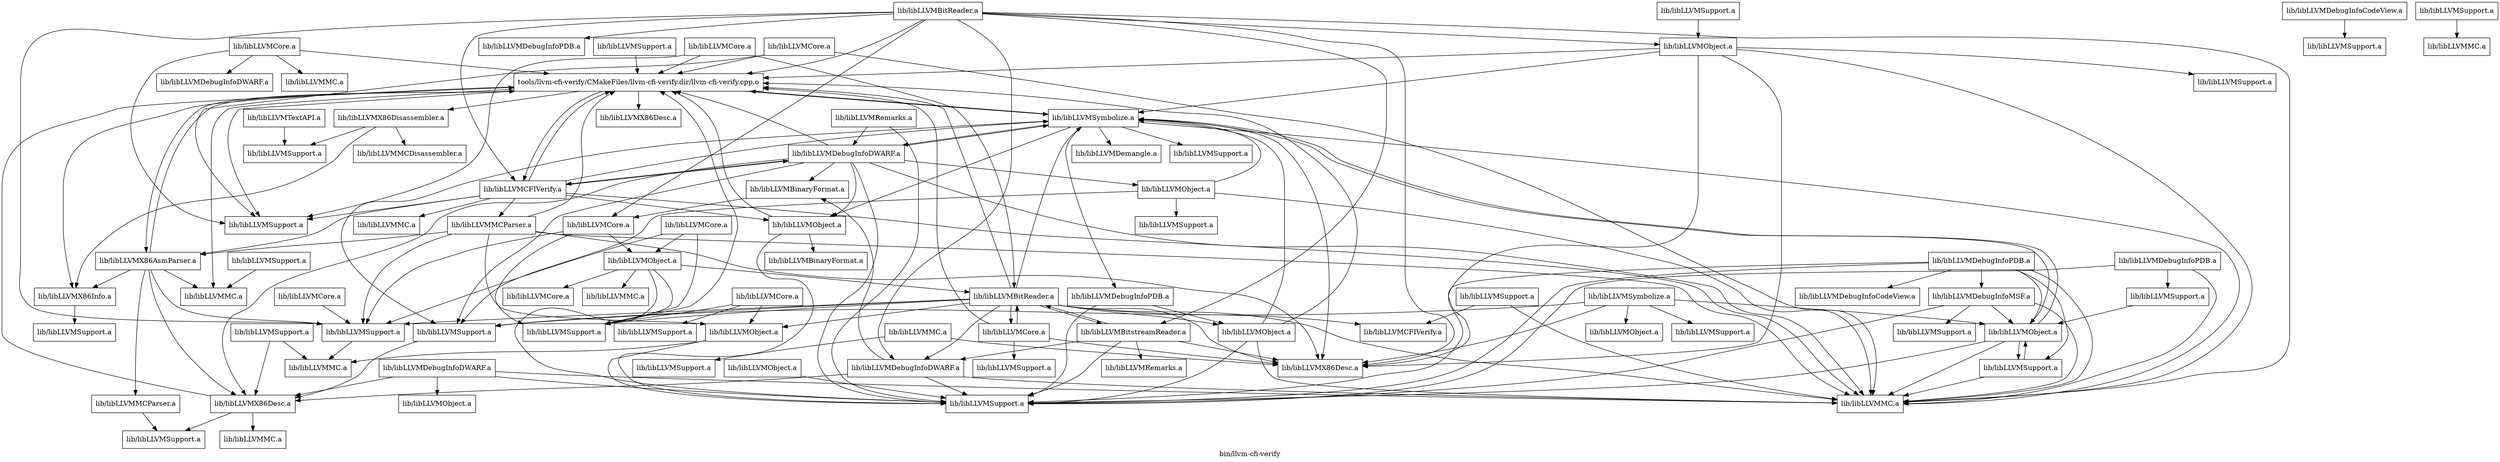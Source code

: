 digraph "bin/llvm-cfi-verify" {
	label="bin/llvm-cfi-verify";

	Node0x55ecb4710b18 [shape=record,shape=record,label="{tools/llvm-cfi-verify/CMakeFiles/llvm-cfi-verify.dir/llvm-cfi-verify.cpp.o}"];
	Node0x55ecb4710b18 -> Node0x55ecb470f320;
	Node0x55ecb4710b18 -> Node0x55ecb4705788;
	Node0x55ecb4710b18 -> Node0x55ecb46fffc8;
	Node0x55ecb4710b18 -> Node0x55ecb47150f8;
	Node0x55ecb4710b18 -> Node0x55ecb47019c8;
	Node0x55ecb4710b18 -> Node0x55ecb470aa68;
	Node0x55ecb4710b18 -> Node0x55ecb47045a8;
	Node0x55ecb4710b18 -> Node0x55ecb4708bf0;
	Node0x55ecb470f320 [shape=record,shape=record,label="{lib/libLLVMX86AsmParser.a}"];
	Node0x55ecb470f320 -> Node0x55ecb4710b18;
	Node0x55ecb470f320 -> Node0x55ecb470e140;
	Node0x55ecb470f320 -> Node0x55ecb47150f8;
	Node0x55ecb470f320 -> Node0x55ecb47019c8;
	Node0x55ecb470f320 -> Node0x55ecb470d8b8;
	Node0x55ecb470f320 -> Node0x55ecb470ae78;
	Node0x55ecb4705788 [shape=record,shape=record,label="{lib/libLLVMX86Desc.a}"];
	Node0x55ecb46fffc8 [shape=record,shape=record,label="{lib/libLLVMX86Disassembler.a}"];
	Node0x55ecb46fffc8 -> Node0x55ecb47150f8;
	Node0x55ecb46fffc8 -> Node0x55ecb46fed80;
	Node0x55ecb46fffc8 -> Node0x55ecb470dbf8;
	Node0x55ecb47150f8 [shape=record,shape=record,label="{lib/libLLVMX86Info.a}"];
	Node0x55ecb47150f8 -> Node0x55ecb4705f40;
	Node0x55ecb47019c8 [shape=record,shape=record,label="{lib/libLLVMMC.a}"];
	Node0x55ecb470aa68 [shape=record,shape=record,label="{lib/libLLVMSupport.a}"];
	Node0x55ecb47045a8 [shape=record,shape=record,label="{lib/libLLVMSymbolize.a}"];
	Node0x55ecb47045a8 -> Node0x55ecb4710b18;
	Node0x55ecb47045a8 -> Node0x55ecb4707a78;
	Node0x55ecb47045a8 -> Node0x55ecb47162d8;
	Node0x55ecb47045a8 -> Node0x55ecb4701fe0;
	Node0x55ecb47045a8 -> Node0x55ecb4702118;
	Node0x55ecb47045a8 -> Node0x55ecb470e9c8;
	Node0x55ecb47045a8 -> Node0x55ecb4712990;
	Node0x55ecb47045a8 -> Node0x55ecb470c740;
	Node0x55ecb47045a8 -> Node0x55ecb470ebd0;
	Node0x55ecb47045a8 -> Node0x55ecb470e278;
	Node0x55ecb4708bf0 [shape=record,shape=record,label="{lib/libLLVMCFIVerify.a}"];
	Node0x55ecb4708bf0 -> Node0x55ecb4710b18;
	Node0x55ecb4708bf0 -> Node0x55ecb470f320;
	Node0x55ecb4708bf0 -> Node0x55ecb47162d8;
	Node0x55ecb4708bf0 -> Node0x55ecb470aa68;
	Node0x55ecb4708bf0 -> Node0x55ecb47045a8;
	Node0x55ecb4708bf0 -> Node0x55ecb4702118;
	Node0x55ecb4708bf0 -> Node0x55ecb470e1a8;
	Node0x55ecb4708bf0 -> Node0x55ecb4708f98;
	Node0x55ecb4708bf0 -> Node0x55ecb470ebd0;
	Node0x55ecb470e140 [shape=record,shape=record,label="{lib/libLLVMX86Desc.a}"];
	Node0x55ecb470e140 -> Node0x55ecb4710b18;
	Node0x55ecb470e140 -> Node0x55ecb46ff9b0;
	Node0x55ecb470e140 -> Node0x55ecb47071f0;
	Node0x55ecb470d8b8 [shape=record,shape=record,label="{lib/libLLVMMCParser.a}"];
	Node0x55ecb470d8b8 -> Node0x55ecb47071f0;
	Node0x55ecb470ae78 [shape=record,shape=record,label="{lib/libLLVMSupport.a}"];
	Node0x55ecb470ae78 -> Node0x55ecb46ff1f8;
	Node0x55ecb46ff9b0 [shape=record,shape=record,label="{lib/libLLVMMC.a}"];
	Node0x55ecb47071f0 [shape=record,shape=record,label="{lib/libLLVMSupport.a}"];
	Node0x55ecb46fed80 [shape=record,shape=record,label="{lib/libLLVMSupport.a}"];
	Node0x55ecb470dbf8 [shape=record,shape=record,label="{lib/libLLVMMCDisassembler.a}"];
	Node0x55ecb4705f40 [shape=record,shape=record,label="{lib/libLLVMSupport.a}"];
	Node0x55ecb4716068 [shape=record,shape=record,label="{lib/libLLVMMC.a}"];
	Node0x55ecb4716068 -> Node0x55ecb4707a78;
	Node0x55ecb4716068 -> Node0x55ecb47042d0;
	Node0x55ecb4707a78 [shape=record,shape=record,label="{lib/libLLVMX86Desc.a}"];
	Node0x55ecb47042d0 [shape=record,shape=record,label="{lib/libLLVMSupport.a}"];
	Node0x55ecb46ff1f8 [shape=record,shape=record,label="{lib/libLLVMMC.a}"];
	Node0x55ecb47162d8 [shape=record,shape=record,label="{lib/libLLVMMC.a}"];
	Node0x55ecb4701fe0 [shape=record,shape=record,label="{lib/libLLVMSupport.a}"];
	Node0x55ecb4702118 [shape=record,shape=record,label="{lib/libLLVMObject.a}"];
	Node0x55ecb4702118 -> Node0x55ecb4710b18;
	Node0x55ecb4702118 -> Node0x55ecb47038a8;
	Node0x55ecb4702118 -> Node0x55ecb470ac70;
	Node0x55ecb470e9c8 [shape=record,shape=record,label="{lib/libLLVMSupport.a}"];
	Node0x55ecb470e9c8 -> Node0x55ecb470e140;
	Node0x55ecb4712990 [shape=record,shape=record,label="{lib/libLLVMObject.a}"];
	Node0x55ecb4712990 -> Node0x55ecb47162d8;
	Node0x55ecb4712990 -> Node0x55ecb47038a8;
	Node0x55ecb4712990 -> Node0x55ecb47045a8;
	Node0x55ecb4712990 -> Node0x55ecb4713558;
	Node0x55ecb470c740 [shape=record,shape=record,label="{lib/libLLVMDebugInfoPDB.a}"];
	Node0x55ecb470c740 -> Node0x55ecb47038a8;
	Node0x55ecb470c740 -> Node0x55ecb47188a0;
	Node0x55ecb470ebd0 [shape=record,shape=record,label="{lib/libLLVMDebugInfoDWARF.a}"];
	Node0x55ecb470ebd0 -> Node0x55ecb4710b18;
	Node0x55ecb470ebd0 -> Node0x55ecb470e140;
	Node0x55ecb470ebd0 -> Node0x55ecb47162d8;
	Node0x55ecb470ebd0 -> Node0x55ecb47038a8;
	Node0x55ecb470ebd0 -> Node0x55ecb47045a8;
	Node0x55ecb470ebd0 -> Node0x55ecb4702118;
	Node0x55ecb470ebd0 -> Node0x55ecb470e9c8;
	Node0x55ecb470ebd0 -> Node0x55ecb4708bf0;
	Node0x55ecb470ebd0 -> Node0x55ecb470ada8;
	Node0x55ecb470ebd0 -> Node0x55ecb4708c58;
	Node0x55ecb470e278 [shape=record,shape=record,label="{lib/libLLVMDemangle.a}"];
	Node0x55ecb47038a8 [shape=record,shape=record,label="{lib/libLLVMSupport.a}"];
	Node0x55ecb470ac70 [shape=record,shape=record,label="{lib/libLLVMBinaryFormat.a}"];
	Node0x55ecb470d718 [shape=record,shape=record,label="{lib/libLLVMObject.a}"];
	Node0x55ecb470d718 -> Node0x55ecb4710b18;
	Node0x55ecb470d718 -> Node0x55ecb4707a78;
	Node0x55ecb470d718 -> Node0x55ecb47162d8;
	Node0x55ecb470d718 -> Node0x55ecb47038a8;
	Node0x55ecb470d718 -> Node0x55ecb47045a8;
	Node0x55ecb470d718 -> Node0x55ecb47106a0;
	Node0x55ecb47106a0 [shape=record,shape=record,label="{lib/libLLVMSupport.a}"];
	Node0x55ecb470f660 [shape=record,shape=record,label="{lib/libLLVMSupport.a}"];
	Node0x55ecb470f660 -> Node0x55ecb470d718;
	Node0x55ecb4713558 [shape=record,shape=record,label="{lib/libLLVMSupport.a}"];
	Node0x55ecb4713558 -> Node0x55ecb47162d8;
	Node0x55ecb4713558 -> Node0x55ecb4712990;
	Node0x55ecb4718490 [shape=record,shape=record,label="{lib/libLLVMObject.a}"];
	Node0x55ecb4718490 -> Node0x55ecb46ff1f8;
	Node0x55ecb4718490 -> Node0x55ecb47038a8;
	Node0x55ecb470e1a8 [shape=record,shape=record,label="{lib/libLLVMMCParser.a}"];
	Node0x55ecb470e1a8 -> Node0x55ecb4710b18;
	Node0x55ecb470e1a8 -> Node0x55ecb470f320;
	Node0x55ecb470e1a8 -> Node0x55ecb4707a78;
	Node0x55ecb470e1a8 -> Node0x55ecb47162d8;
	Node0x55ecb470e1a8 -> Node0x55ecb470ae78;
	Node0x55ecb470e1a8 -> Node0x55ecb4718490;
	Node0x55ecb4712518 [shape=record,shape=record,label="{lib/libLLVMObject.a}"];
	Node0x55ecb4712518 -> Node0x55ecb4718150;
	Node0x55ecb4712518 -> Node0x55ecb47038a8;
	Node0x55ecb4712518 -> Node0x55ecb47128c0;
	Node0x55ecb4712518 -> Node0x55ecb47114d8;
	Node0x55ecb4712518 -> Node0x55ecb470d030;
	Node0x55ecb4718150 [shape=record,shape=record,label="{lib/libLLVMMC.a}"];
	Node0x55ecb47128c0 [shape=record,shape=record,label="{lib/libLLVMSupport.a}"];
	Node0x55ecb47128c0 -> Node0x55ecb4710b18;
	Node0x55ecb47114d8 [shape=record,shape=record,label="{lib/libLLVMBitReader.a}"];
	Node0x55ecb47114d8 -> Node0x55ecb4710b18;
	Node0x55ecb47114d8 -> Node0x55ecb4707a78;
	Node0x55ecb47114d8 -> Node0x55ecb47162d8;
	Node0x55ecb47114d8 -> Node0x55ecb470ae78;
	Node0x55ecb47114d8 -> Node0x55ecb47045a8;
	Node0x55ecb47114d8 -> Node0x55ecb470e9c8;
	Node0x55ecb47114d8 -> Node0x55ecb4718490;
	Node0x55ecb47114d8 -> Node0x55ecb47128c0;
	Node0x55ecb47114d8 -> Node0x55ecb47188a0;
	Node0x55ecb47114d8 -> Node0x55ecb470ed08;
	Node0x55ecb47114d8 -> Node0x55ecb47046e0;
	Node0x55ecb47114d8 -> Node0x55ecb4710708;
	Node0x55ecb47114d8 -> Node0x55ecb470aad0;
	Node0x55ecb470d030 [shape=record,shape=record,label="{lib/libLLVMCore.a}"];
	Node0x55ecb47188a0 [shape=record,shape=record,label="{lib/libLLVMObject.a}"];
	Node0x55ecb47188a0 -> Node0x55ecb4710b18;
	Node0x55ecb47188a0 -> Node0x55ecb47162d8;
	Node0x55ecb47188a0 -> Node0x55ecb47038a8;
	Node0x55ecb47188a0 -> Node0x55ecb47045a8;
	Node0x55ecb470acd8 [shape=record,shape=record,label="{lib/libLLVMSymbolize.a}"];
	Node0x55ecb470acd8 -> Node0x55ecb4707a78;
	Node0x55ecb470acd8 -> Node0x55ecb4701688;
	Node0x55ecb470acd8 -> Node0x55ecb4700850;
	Node0x55ecb470acd8 -> Node0x55ecb470e9c8;
	Node0x55ecb470acd8 -> Node0x55ecb4712990;
	Node0x55ecb4701688 [shape=record,shape=record,label="{lib/libLLVMSupport.a}"];
	Node0x55ecb4700850 [shape=record,shape=record,label="{lib/libLLVMObject.a}"];
	Node0x55ecb47095b0 [shape=record,shape=record,label="{lib/libLLVMObject.a}"];
	Node0x55ecb47095b0 -> Node0x55ecb47038a8;
	Node0x55ecb4708f98 [shape=record,shape=record,label="{lib/libLLVMMC.a}"];
	Node0x55ecb4705fa8 [shape=record,shape=record,label="{lib/libLLVMSupport.a}"];
	Node0x55ecb4705fa8 -> Node0x55ecb4712990;
	Node0x55ecb47059f8 [shape=record,shape=record,label="{lib/libLLVMDebugInfoPDB.a}"];
	Node0x55ecb47059f8 -> Node0x55ecb47162d8;
	Node0x55ecb47059f8 -> Node0x55ecb47038a8;
	Node0x55ecb47059f8 -> Node0x55ecb4705fa8;
	Node0x55ecb470ad40 [shape=record,shape=record,label="{lib/libLLVMDebugInfoPDB.a}"];
	Node0x55ecb470ad40 -> Node0x55ecb4707a78;
	Node0x55ecb470ad40 -> Node0x55ecb47162d8;
	Node0x55ecb470ad40 -> Node0x55ecb47038a8;
	Node0x55ecb470ad40 -> Node0x55ecb4712990;
	Node0x55ecb470ad40 -> Node0x55ecb4713558;
	Node0x55ecb470ad40 -> Node0x55ecb4710568;
	Node0x55ecb470ad40 -> Node0x55ecb4700308;
	Node0x55ecb4710568 [shape=record,shape=record,label="{lib/libLLVMDebugInfoMSF.a}"];
	Node0x55ecb4710568 -> Node0x55ecb47162d8;
	Node0x55ecb4710568 -> Node0x55ecb47038a8;
	Node0x55ecb4710568 -> Node0x55ecb4712990;
	Node0x55ecb4710568 -> Node0x55ecb47125e8;
	Node0x55ecb4700308 [shape=record,shape=record,label="{lib/libLLVMDebugInfoCodeView.a}"];
	Node0x55ecb47125e8 [shape=record,shape=record,label="{lib/libLLVMSupport.a}"];
	Node0x55ecb470ada8 [shape=record,shape=record,label="{lib/libLLVMObject.a}"];
	Node0x55ecb470ada8 -> Node0x55ecb47162d8;
	Node0x55ecb470ada8 -> Node0x55ecb4709958;
	Node0x55ecb470ada8 -> Node0x55ecb47045a8;
	Node0x55ecb470ada8 -> Node0x55ecb470e9c8;
	Node0x55ecb4708c58 [shape=record,shape=record,label="{lib/libLLVMBinaryFormat.a}"];
	Node0x55ecb4708c58 -> Node0x55ecb470bb78;
	Node0x55ecb4709958 [shape=record,shape=record,label="{lib/libLLVMSupport.a}"];
	Node0x55ecb470a6c0 [shape=record,shape=record,label="{lib/libLLVMDebugInfoDWARF.a}"];
	Node0x55ecb470a6c0 -> Node0x55ecb470e140;
	Node0x55ecb470a6c0 -> Node0x55ecb47162d8;
	Node0x55ecb470a6c0 -> Node0x55ecb47038a8;
	Node0x55ecb470a6c0 -> Node0x55ecb470b700;
	Node0x55ecb470b700 [shape=record,shape=record,label="{lib/libLLVMObject.a}"];
	Node0x55ecb47046e0 [shape=record,shape=record,label="{lib/libLLVMDebugInfoDWARF.a}"];
	Node0x55ecb47046e0 -> Node0x55ecb470e140;
	Node0x55ecb47046e0 -> Node0x55ecb47162d8;
	Node0x55ecb47046e0 -> Node0x55ecb47038a8;
	Node0x55ecb47046e0 -> Node0x55ecb4708c58;
	Node0x55ecb4703df0 [shape=record,shape=record,label="{lib/libLLVMDebugInfoCodeView.a}"];
	Node0x55ecb4703df0 -> Node0x55ecb47096e8;
	Node0x55ecb47096e8 [shape=record,shape=record,label="{lib/libLLVMSupport.a}"];
	Node0x55ecb470ed08 [shape=record,shape=record,label="{lib/libLLVMCFIVerify.a}"];
	Node0x55ecb4710708 [shape=record,shape=record,label="{lib/libLLVMCore.a}"];
	Node0x55ecb4710708 -> Node0x55ecb4710b18;
	Node0x55ecb4710708 -> Node0x55ecb4707a78;
	Node0x55ecb4710708 -> Node0x55ecb4705310;
	Node0x55ecb4710708 -> Node0x55ecb47114d8;
	Node0x55ecb470aad0 [shape=record,shape=record,label="{lib/libLLVMBitstreamReader.a}"];
	Node0x55ecb470aad0 -> Node0x55ecb4707a78;
	Node0x55ecb470aad0 -> Node0x55ecb47038a8;
	Node0x55ecb470aad0 -> Node0x55ecb47046e0;
	Node0x55ecb470aad0 -> Node0x55ecb47114d8;
	Node0x55ecb470aad0 -> Node0x55ecb4714ae0;
	Node0x55ecb4711f00 [shape=record,shape=record,label="{lib/libLLVMSupport.a}"];
	Node0x55ecb4711f00 -> Node0x55ecb47019c8;
	Node0x55ecb470f388 [shape=record,shape=record,label="{lib/libLLVMBitReader.a}"];
	Node0x55ecb470f388 -> Node0x55ecb4710b18;
	Node0x55ecb470f388 -> Node0x55ecb4707a78;
	Node0x55ecb470f388 -> Node0x55ecb47162d8;
	Node0x55ecb470f388 -> Node0x55ecb470ae78;
	Node0x55ecb470f388 -> Node0x55ecb470d718;
	Node0x55ecb470f388 -> Node0x55ecb4708bf0;
	Node0x55ecb470f388 -> Node0x55ecb470fd48;
	Node0x55ecb470f388 -> Node0x55ecb47046e0;
	Node0x55ecb470f388 -> Node0x55ecb470bb78;
	Node0x55ecb470f388 -> Node0x55ecb470aad0;
	Node0x55ecb470fd48 [shape=record,shape=record,label="{lib/libLLVMDebugInfoPDB.a}"];
	Node0x55ecb470bb78 [shape=record,shape=record,label="{lib/libLLVMCore.a}"];
	Node0x55ecb470bb78 -> Node0x55ecb470ae78;
	Node0x55ecb470bb78 -> Node0x55ecb4712518;
	Node0x55ecb470bb78 -> Node0x55ecb47128c0;
	Node0x55ecb4705310 [shape=record,shape=record,label="{lib/libLLVMSupport.a}"];
	Node0x55ecb470e688 [shape=record,shape=record,label="{lib/libLLVMSupport.a}"];
	Node0x55ecb470e688 -> Node0x55ecb4715d90;
	Node0x55ecb4715d90 [shape=record,shape=record,label="{lib/libLLVMMC.a}"];
	Node0x55ecb4712170 [shape=record,shape=record,label="{lib/libLLVMCore.a}"];
	Node0x55ecb4712170 -> Node0x55ecb4708918;
	Node0x55ecb4712170 -> Node0x55ecb4718490;
	Node0x55ecb4712170 -> Node0x55ecb47128c0;
	Node0x55ecb4708918 [shape=record,shape=record,label="{lib/libLLVMSupport.a}"];
	Node0x55ecb4700ac0 [shape=record,shape=record,label="{lib/libLLVMCore.a}"];
	Node0x55ecb4700ac0 -> Node0x55ecb470ae78;
	Node0x55ecb4704e98 [shape=record,shape=record,label="{lib/libLLVMSupport.a}"];
	Node0x55ecb4704e98 -> Node0x55ecb47162d8;
	Node0x55ecb4704e98 -> Node0x55ecb470ed08;
	Node0x55ecb4703910 [shape=record,shape=record,label="{lib/libLLVMCore.a}"];
	Node0x55ecb4703910 -> Node0x55ecb4710b18;
	Node0x55ecb4703910 -> Node0x55ecb470aa68;
	Node0x55ecb4703910 -> Node0x55ecb47114d8;
	Node0x55ecb47136f8 [shape=record,shape=record,label="{lib/libLLVMSupport.a}"];
	Node0x55ecb47136f8 -> Node0x55ecb4710b18;
	Node0x55ecb4715e60 [shape=record,shape=record,label="{lib/libLLVMCore.a}"];
	Node0x55ecb4715e60 -> Node0x55ecb470ae78;
	Node0x55ecb4715e60 -> Node0x55ecb4712518;
	Node0x55ecb4715e60 -> Node0x55ecb47128c0;
	Node0x55ecb4709c98 [shape=record,shape=record,label="{lib/libLLVMCore.a}"];
	Node0x55ecb4709c98 -> Node0x55ecb4710b18;
	Node0x55ecb4709c98 -> Node0x55ecb47162d8;
	Node0x55ecb4709c98 -> Node0x55ecb470aa68;
	Node0x55ecb4712c68 [shape=record,shape=record,label="{lib/libLLVMCore.a}"];
	Node0x55ecb4712c68 -> Node0x55ecb4710b18;
	Node0x55ecb4712c68 -> Node0x55ecb4700f38;
	Node0x55ecb4712c68 -> Node0x55ecb470aa68;
	Node0x55ecb4712c68 -> Node0x55ecb47040c8;
	Node0x55ecb4700f38 [shape=record,shape=record,label="{lib/libLLVMMC.a}"];
	Node0x55ecb47040c8 [shape=record,shape=record,label="{lib/libLLVMDebugInfoDWARF.a}"];
	Node0x55ecb4713fe8 [shape=record,shape=record,label="{lib/libLLVMRemarks.a}"];
	Node0x55ecb4713fe8 -> Node0x55ecb47038a8;
	Node0x55ecb4713fe8 -> Node0x55ecb470ebd0;
	Node0x55ecb4705c68 [shape=record,shape=record,label="{lib/libLLVMSupport.a}"];
	Node0x55ecb4705c68 -> Node0x55ecb470e140;
	Node0x55ecb4705c68 -> Node0x55ecb46ff1f8;
	Node0x55ecb4714ae0 [shape=record,shape=record,label="{lib/libLLVMRemarks.a}"];
	Node0x55ecb4709410 [shape=record,shape=record,label="{lib/libLLVMTextAPI.a}"];
	Node0x55ecb4709410 -> Node0x55ecb46fed80;
}
